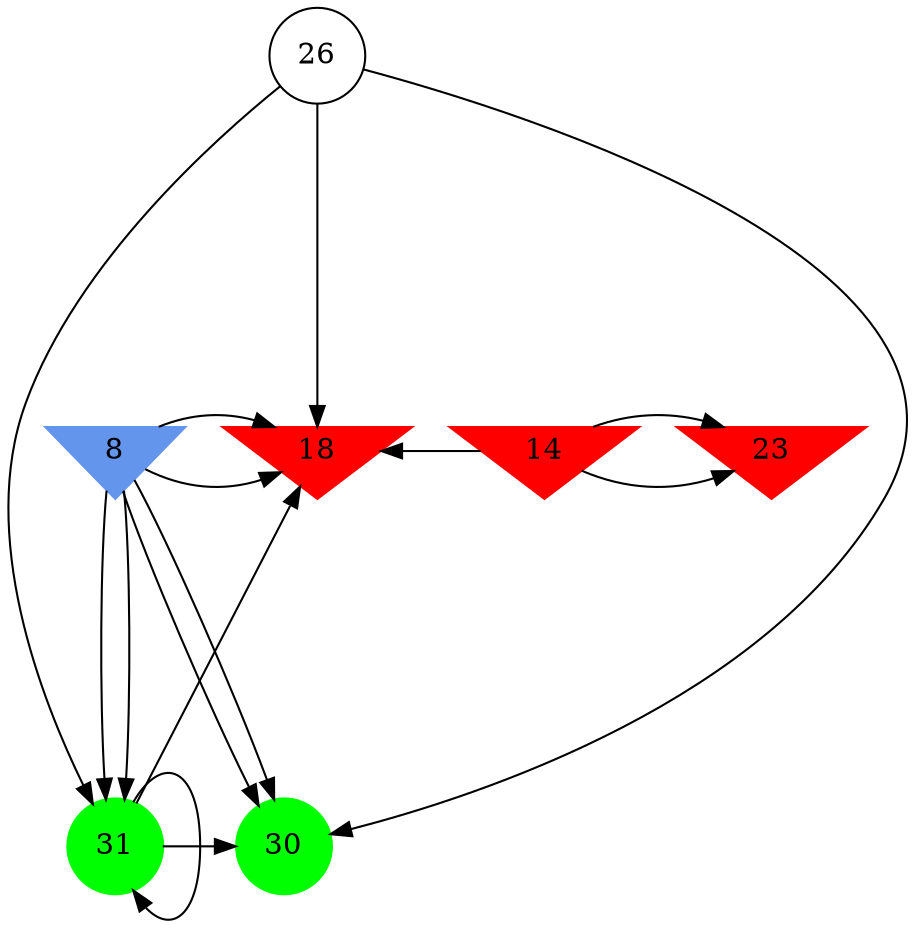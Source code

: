 digraph brain {
	ranksep=2.0;
	8 [shape=invtriangle,style=filled,color=cornflowerblue];
	14 [shape=invtriangle,style=filled,color=red];
	18 [shape=invtriangle,style=filled,color=red];
	23 [shape=invtriangle,style=filled,color=red];
	26 [shape=circle,color=black];
	30 [shape=circle,style=filled,color=green];
	31 [shape=circle,style=filled,color=green];
	14	->	23;
	14	->	18;
	14	->	23;
	8	->	31;
	8	->	18;
	8	->	30;
	26	->	31;
	26	->	18;
	26	->	30;
	8	->	31;
	8	->	18;
	8	->	30;
	31	->	31;
	31	->	18;
	31	->	30;
	{ rank=same; 8; 14; 18; 23; }
	{ rank=same; 26; }
	{ rank=same; 30; 31; }
}

